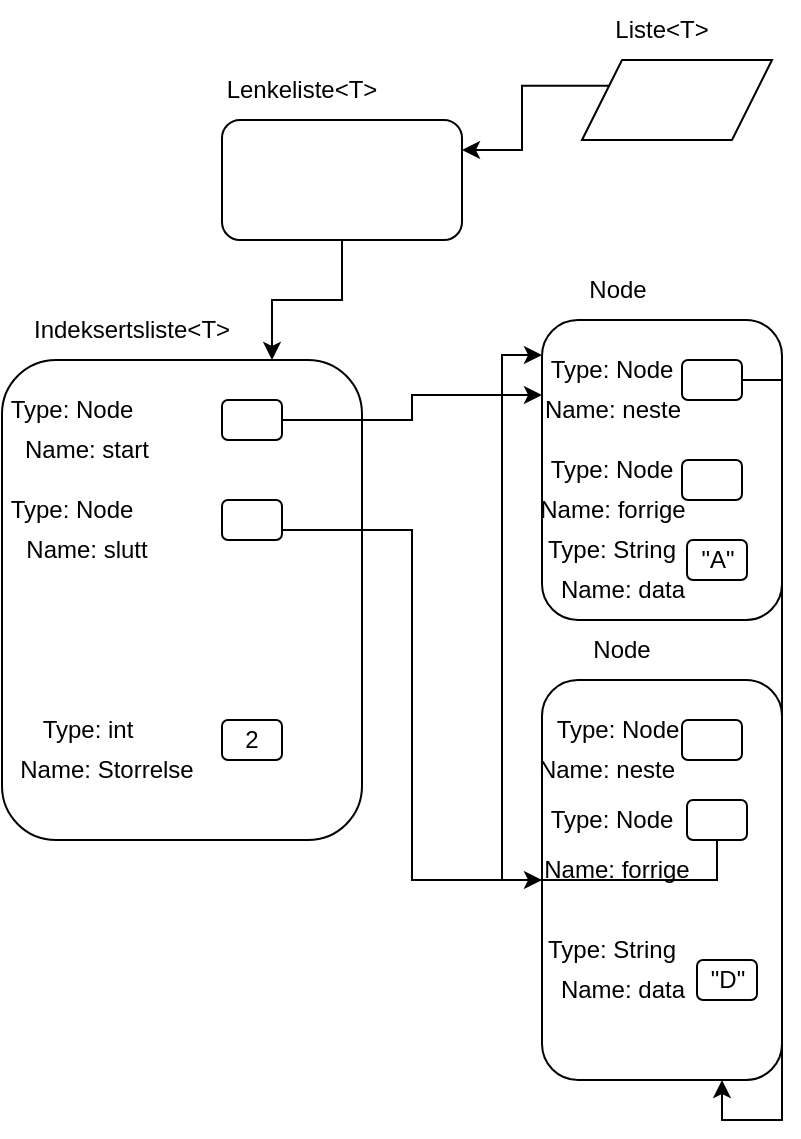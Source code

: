 <mxfile version="16.6.6" type="device"><diagram id="l5xwldkOogKQ1Xe8bCyQ" name="Page-1"><mxGraphModel dx="782" dy="468" grid="1" gridSize="10" guides="1" tooltips="1" connect="1" arrows="1" fold="1" page="1" pageScale="1" pageWidth="850" pageHeight="1100" math="0" shadow="0"><root><mxCell id="0"/><mxCell id="1" parent="0"/><mxCell id="k2eAXW21r6F_e72e73IE-5" value="" style="rounded=1;whiteSpace=wrap;html=1;" parent="1" vertex="1"><mxGeometry x="200" y="200" width="180" height="240" as="geometry"/></mxCell><mxCell id="k2eAXW21r6F_e72e73IE-6" value="Type: Node" style="text;html=1;strokeColor=none;fillColor=none;align=center;verticalAlign=middle;whiteSpace=wrap;rounded=0;" parent="1" vertex="1"><mxGeometry x="200" y="210" width="70" height="30" as="geometry"/></mxCell><mxCell id="k2eAXW21r6F_e72e73IE-7" value="Name: start" style="text;html=1;strokeColor=none;fillColor=none;align=center;verticalAlign=middle;whiteSpace=wrap;rounded=0;" parent="1" vertex="1"><mxGeometry x="205" y="230" width="75" height="30" as="geometry"/></mxCell><mxCell id="k2eAXW21r6F_e72e73IE-25" style="edgeStyle=orthogonalEdgeStyle;rounded=0;orthogonalLoop=1;jettySize=auto;html=1;exitX=1;exitY=0.5;exitDx=0;exitDy=0;entryX=0;entryY=0.25;entryDx=0;entryDy=0;" parent="1" source="k2eAXW21r6F_e72e73IE-8" target="k2eAXW21r6F_e72e73IE-21" edge="1"><mxGeometry relative="1" as="geometry"/></mxCell><mxCell id="k2eAXW21r6F_e72e73IE-8" value="" style="rounded=1;whiteSpace=wrap;html=1;" parent="1" vertex="1"><mxGeometry x="310" y="220" width="30" height="20" as="geometry"/></mxCell><mxCell id="k2eAXW21r6F_e72e73IE-36" style="edgeStyle=orthogonalEdgeStyle;rounded=0;orthogonalLoop=1;jettySize=auto;html=1;exitX=1;exitY=0.75;exitDx=0;exitDy=0;entryX=0;entryY=0.5;entryDx=0;entryDy=0;" parent="1" source="k2eAXW21r6F_e72e73IE-9" target="k2eAXW21r6F_e72e73IE-35" edge="1"><mxGeometry relative="1" as="geometry"/></mxCell><mxCell id="k2eAXW21r6F_e72e73IE-9" value="" style="rounded=1;whiteSpace=wrap;html=1;" parent="1" vertex="1"><mxGeometry x="310" y="270" width="30" height="20" as="geometry"/></mxCell><mxCell id="k2eAXW21r6F_e72e73IE-11" value="Type: Node" style="text;html=1;strokeColor=none;fillColor=none;align=center;verticalAlign=middle;whiteSpace=wrap;rounded=0;" parent="1" vertex="1"><mxGeometry x="200" y="260" width="70" height="30" as="geometry"/></mxCell><mxCell id="k2eAXW21r6F_e72e73IE-13" value="Name: slutt" style="text;html=1;strokeColor=none;fillColor=none;align=center;verticalAlign=middle;whiteSpace=wrap;rounded=0;" parent="1" vertex="1"><mxGeometry x="205" y="280" width="75" height="30" as="geometry"/></mxCell><mxCell id="k2eAXW21r6F_e72e73IE-16" value="" style="rounded=1;whiteSpace=wrap;html=1;" parent="1" vertex="1"><mxGeometry x="310" y="380" width="30" height="20" as="geometry"/></mxCell><mxCell id="k2eAXW21r6F_e72e73IE-19" value="Type: int" style="text;html=1;strokeColor=none;fillColor=none;align=center;verticalAlign=middle;whiteSpace=wrap;rounded=0;" parent="1" vertex="1"><mxGeometry x="212.5" y="370" width="60" height="30" as="geometry"/></mxCell><mxCell id="k2eAXW21r6F_e72e73IE-20" value="Name: Storrelse" style="text;html=1;strokeColor=none;fillColor=none;align=center;verticalAlign=middle;whiteSpace=wrap;rounded=0;" parent="1" vertex="1"><mxGeometry x="205" y="390" width="95" height="30" as="geometry"/></mxCell><mxCell id="k2eAXW21r6F_e72e73IE-21" value="" style="rounded=1;whiteSpace=wrap;html=1;" parent="1" vertex="1"><mxGeometry x="470" y="180" width="120" height="150" as="geometry"/></mxCell><mxCell id="k2eAXW21r6F_e72e73IE-24" value="2" style="text;html=1;strokeColor=none;fillColor=none;align=center;verticalAlign=middle;whiteSpace=wrap;rounded=0;" parent="1" vertex="1"><mxGeometry x="295" y="375" width="60" height="30" as="geometry"/></mxCell><mxCell id="yd2JTy-UC3UyW9qQ-7EE-4" style="edgeStyle=orthogonalEdgeStyle;rounded=0;orthogonalLoop=1;jettySize=auto;html=1;exitX=1;exitY=0.5;exitDx=0;exitDy=0;entryX=0.75;entryY=1;entryDx=0;entryDy=0;" edge="1" parent="1" source="k2eAXW21r6F_e72e73IE-28" target="k2eAXW21r6F_e72e73IE-35"><mxGeometry relative="1" as="geometry"/></mxCell><mxCell id="k2eAXW21r6F_e72e73IE-28" value="" style="rounded=1;whiteSpace=wrap;html=1;" parent="1" vertex="1"><mxGeometry x="540" y="200" width="30" height="20" as="geometry"/></mxCell><mxCell id="k2eAXW21r6F_e72e73IE-29" value="" style="rounded=1;whiteSpace=wrap;html=1;" parent="1" vertex="1"><mxGeometry x="540" y="250" width="30" height="20" as="geometry"/></mxCell><mxCell id="k2eAXW21r6F_e72e73IE-30" value="Type: Node" style="text;html=1;strokeColor=none;fillColor=none;align=center;verticalAlign=middle;whiteSpace=wrap;rounded=0;" parent="1" vertex="1"><mxGeometry x="470" y="190" width="70" height="30" as="geometry"/></mxCell><mxCell id="k2eAXW21r6F_e72e73IE-31" value="Type: Node" style="text;html=1;strokeColor=none;fillColor=none;align=center;verticalAlign=middle;whiteSpace=wrap;rounded=0;" parent="1" vertex="1"><mxGeometry x="470" y="240" width="70" height="30" as="geometry"/></mxCell><mxCell id="k2eAXW21r6F_e72e73IE-32" value="Name: neste" style="text;html=1;strokeColor=none;fillColor=none;align=center;verticalAlign=middle;whiteSpace=wrap;rounded=0;" parent="1" vertex="1"><mxGeometry x="467.5" y="210" width="75" height="30" as="geometry"/></mxCell><mxCell id="k2eAXW21r6F_e72e73IE-34" value="Name: forrige" style="text;html=1;strokeColor=none;fillColor=none;align=center;verticalAlign=middle;whiteSpace=wrap;rounded=0;" parent="1" vertex="1"><mxGeometry x="467.5" y="260" width="75" height="30" as="geometry"/></mxCell><mxCell id="k2eAXW21r6F_e72e73IE-35" value="" style="rounded=1;whiteSpace=wrap;html=1;" parent="1" vertex="1"><mxGeometry x="470" y="360" width="120" height="200" as="geometry"/></mxCell><mxCell id="k2eAXW21r6F_e72e73IE-37" value="" style="rounded=1;whiteSpace=wrap;html=1;" parent="1" vertex="1"><mxGeometry x="540" y="380" width="30" height="20" as="geometry"/></mxCell><mxCell id="yd2JTy-UC3UyW9qQ-7EE-2" style="edgeStyle=orthogonalEdgeStyle;rounded=0;orthogonalLoop=1;jettySize=auto;html=1;exitX=0.5;exitY=1;exitDx=0;exitDy=0;entryX=0;entryY=0.25;entryDx=0;entryDy=0;" edge="1" parent="1" source="k2eAXW21r6F_e72e73IE-38" target="k2eAXW21r6F_e72e73IE-30"><mxGeometry relative="1" as="geometry"/></mxCell><mxCell id="k2eAXW21r6F_e72e73IE-38" value="" style="rounded=1;whiteSpace=wrap;html=1;" parent="1" vertex="1"><mxGeometry x="542.5" y="420" width="30" height="20" as="geometry"/></mxCell><mxCell id="k2eAXW21r6F_e72e73IE-39" value="Type: Node" style="text;html=1;strokeColor=none;fillColor=none;align=center;verticalAlign=middle;whiteSpace=wrap;rounded=0;" parent="1" vertex="1"><mxGeometry x="472.5" y="370" width="70" height="30" as="geometry"/></mxCell><mxCell id="k2eAXW21r6F_e72e73IE-40" value="Type: Node" style="text;html=1;strokeColor=none;fillColor=none;align=center;verticalAlign=middle;whiteSpace=wrap;rounded=0;" parent="1" vertex="1"><mxGeometry x="470" y="415" width="70" height="30" as="geometry"/></mxCell><mxCell id="k2eAXW21r6F_e72e73IE-41" value="Name: neste" style="text;html=1;strokeColor=none;fillColor=none;align=center;verticalAlign=middle;whiteSpace=wrap;rounded=0;" parent="1" vertex="1"><mxGeometry x="465" y="390" width="75" height="30" as="geometry"/></mxCell><mxCell id="k2eAXW21r6F_e72e73IE-42" value="Name: forrige" style="text;html=1;strokeColor=none;fillColor=none;align=center;verticalAlign=middle;whiteSpace=wrap;rounded=0;" parent="1" vertex="1"><mxGeometry x="470" y="440" width="75" height="30" as="geometry"/></mxCell><mxCell id="k2eAXW21r6F_e72e73IE-43" value="Indeksertsliste&amp;lt;T&amp;gt;" style="text;html=1;strokeColor=none;fillColor=none;align=center;verticalAlign=middle;whiteSpace=wrap;rounded=0;" parent="1" vertex="1"><mxGeometry x="235" y="170" width="60" height="30" as="geometry"/></mxCell><mxCell id="k2eAXW21r6F_e72e73IE-44" value="Node&lt;span style=&quot;color: rgba(0 , 0 , 0 , 0) ; font-family: monospace ; font-size: 0px&quot;&gt;%3CmxGraphModel%3E%3Croot%3E%3CmxCell%20id%3D%220%22%2F%3E%3CmxCell%20id%3D%221%22%20parent%3D%220%22%2F%3E%3CmxCell%20id%3D%222%22%20value%3D%22Name%3A%20neste%22%20style%3D%22text%3Bhtml%3D1%3BstrokeColor%3Dnone%3BfillColor%3Dnone%3Balign%3Dcenter%3BverticalAlign%3Dmiddle%3BwhiteSpace%3Dwrap%3Brounded%3D0%3B%22%20vertex%3D%221%22%20parent%3D%221%22%3E%3CmxGeometry%20x%3D%22465%22%20y%3D%22390%22%20width%3D%2275%22%20height%3D%2230%22%20as%3D%22geometry%22%2F%3E%3C%2FmxCell%3E%3C%2Froot%3E%3C%2FmxGraphModel%3E&lt;/span&gt;" style="text;html=1;strokeColor=none;fillColor=none;align=center;verticalAlign=middle;whiteSpace=wrap;rounded=0;" parent="1" vertex="1"><mxGeometry x="477.5" y="150" width="60" height="30" as="geometry"/></mxCell><mxCell id="k2eAXW21r6F_e72e73IE-45" value="Node&lt;span style=&quot;color: rgba(0 , 0 , 0 , 0) ; font-family: monospace ; font-size: 0px&quot;&gt;%3CmxGraphModel%3E%3Croot%3E%3CmxCell%20id%3D%220%22%2F%3E%3CmxCell%20id%3D%221%22%20parent%3D%220%22%2F%3E%3CmxCell%20id%3D%222%22%20value%3D%22Name%3A%20neste%22%20style%3D%22text%3Bhtml%3D1%3BstrokeColor%3Dnone%3BfillColor%3Dnone%3Balign%3Dcenter%3BverticalAlign%3Dmiddle%3BwhiteSpace%3Dwrap%3Brounded%3D0%3B%22%20vertex%3D%221%22%20parent%3D%221%22%3E%3CmxGeometry%20x%3D%22465%22%20y%3D%22390%22%20width%3D%2275%22%20height%3D%2230%22%20as%3D%22geometry%22%2F%3E%3C%2FmxCell%3E%3C%2Froot%3E%3C%2FmxGraphModel%3E&lt;/span&gt;" style="text;html=1;strokeColor=none;fillColor=none;align=center;verticalAlign=middle;whiteSpace=wrap;rounded=0;" parent="1" vertex="1"><mxGeometry x="480" y="330" width="60" height="30" as="geometry"/></mxCell><mxCell id="k2eAXW21r6F_e72e73IE-46" value="&quot;A&quot;" style="rounded=1;whiteSpace=wrap;html=1;" parent="1" vertex="1"><mxGeometry x="542.5" y="290" width="30" height="20" as="geometry"/></mxCell><mxCell id="k2eAXW21r6F_e72e73IE-47" value="Type: String" style="text;html=1;strokeColor=none;fillColor=none;align=center;verticalAlign=middle;whiteSpace=wrap;rounded=0;" parent="1" vertex="1"><mxGeometry x="470" y="280" width="70" height="30" as="geometry"/></mxCell><mxCell id="k2eAXW21r6F_e72e73IE-48" value="Name: data" style="text;html=1;strokeColor=none;fillColor=none;align=center;verticalAlign=middle;whiteSpace=wrap;rounded=0;" parent="1" vertex="1"><mxGeometry x="472.5" y="300" width="75" height="30" as="geometry"/></mxCell><mxCell id="k2eAXW21r6F_e72e73IE-50" value="&quot;D&quot;" style="rounded=1;whiteSpace=wrap;html=1;" parent="1" vertex="1"><mxGeometry x="547.5" y="500" width="30" height="20" as="geometry"/></mxCell><mxCell id="k2eAXW21r6F_e72e73IE-51" value="Type: String" style="text;html=1;strokeColor=none;fillColor=none;align=center;verticalAlign=middle;whiteSpace=wrap;rounded=0;" parent="1" vertex="1"><mxGeometry x="470" y="480" width="70" height="30" as="geometry"/></mxCell><mxCell id="k2eAXW21r6F_e72e73IE-52" value="Name: data" style="text;html=1;strokeColor=none;fillColor=none;align=center;verticalAlign=middle;whiteSpace=wrap;rounded=0;" parent="1" vertex="1"><mxGeometry x="472.5" y="500" width="75" height="30" as="geometry"/></mxCell><mxCell id="k2eAXW21r6F_e72e73IE-74" style="edgeStyle=orthogonalEdgeStyle;rounded=0;orthogonalLoop=1;jettySize=auto;html=1;exitX=0.5;exitY=1;exitDx=0;exitDy=0;entryX=0.75;entryY=0;entryDx=0;entryDy=0;" parent="1" source="k2eAXW21r6F_e72e73IE-67" target="k2eAXW21r6F_e72e73IE-5" edge="1"><mxGeometry relative="1" as="geometry"/></mxCell><mxCell id="k2eAXW21r6F_e72e73IE-67" value="" style="rounded=1;whiteSpace=wrap;html=1;" parent="1" vertex="1"><mxGeometry x="310" y="80" width="120" height="60" as="geometry"/></mxCell><mxCell id="k2eAXW21r6F_e72e73IE-68" value="Lenkeliste&amp;lt;T&amp;gt;" style="text;html=1;strokeColor=none;fillColor=none;align=center;verticalAlign=middle;whiteSpace=wrap;rounded=0;" parent="1" vertex="1"><mxGeometry x="320" y="50" width="60" height="30" as="geometry"/></mxCell><mxCell id="k2eAXW21r6F_e72e73IE-73" style="edgeStyle=orthogonalEdgeStyle;rounded=0;orthogonalLoop=1;jettySize=auto;html=1;exitX=0;exitY=0.25;exitDx=0;exitDy=0;entryX=1;entryY=0.25;entryDx=0;entryDy=0;" parent="1" source="k2eAXW21r6F_e72e73IE-70" target="k2eAXW21r6F_e72e73IE-67" edge="1"><mxGeometry relative="1" as="geometry"/></mxCell><mxCell id="k2eAXW21r6F_e72e73IE-70" value="" style="shape=parallelogram;perimeter=parallelogramPerimeter;whiteSpace=wrap;html=1;fixedSize=1;" parent="1" vertex="1"><mxGeometry x="490" y="50" width="95" height="40" as="geometry"/></mxCell><mxCell id="k2eAXW21r6F_e72e73IE-71" value="Liste&amp;lt;T&amp;gt;" style="text;html=1;strokeColor=none;fillColor=none;align=center;verticalAlign=middle;whiteSpace=wrap;rounded=0;" parent="1" vertex="1"><mxGeometry x="500" y="20" width="60" height="30" as="geometry"/></mxCell></root></mxGraphModel></diagram></mxfile>